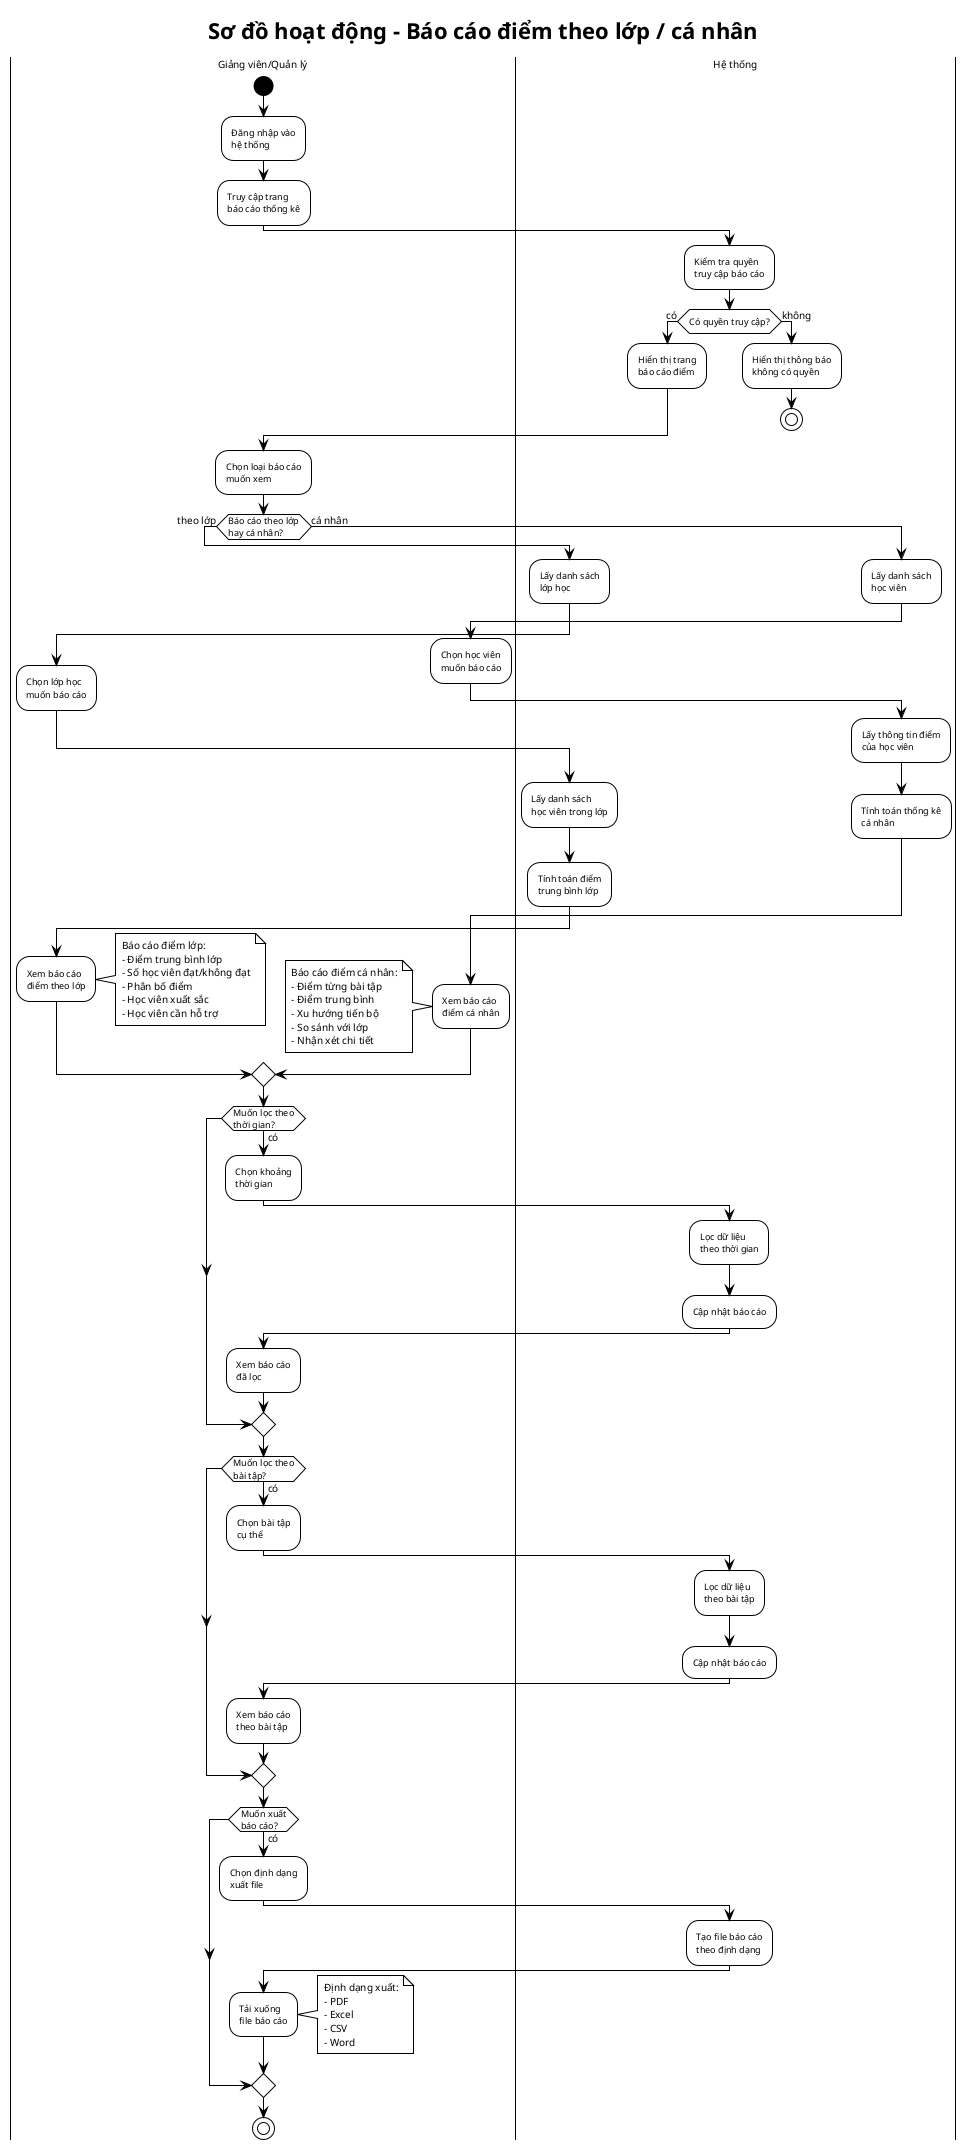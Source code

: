 @startuml
!theme plain
skinparam defaultFontSize 10
skinparam activityFontSize 9
skinparam swimlaneTitleFontSize 10
skinparam maxMessageSize 150
skinparam ranksep 60
skinparam activityStartColor black
skinparam activityEndColor black
skinparam activityEndColorBorder black
skinparam activityBarColor black
skinparam circledCharacterFontColor black

title Sơ đồ hoạt động - Báo cáo điểm theo lớp / cá nhân

|Giảng viên/Quản lý|
start
:Đăng nhập vào\nhệ thống;
:Truy cập trang\nbáo cáo thống kê;

|Hệ thống|
:Kiểm tra quyền\ntruy cập báo cáo;

if (Có quyền truy cập?) then (có)
  :Hiển thị trang\nbáo cáo điểm;
else (không)
  :Hiển thị thông báo\nkhông có quyền;
  stop
endif

|Giảng viên/Quản lý|
:Chọn loại báo cáo\nmuốn xem;

if (Báo cáo theo lớp\nhay cá nhân?) then (theo lớp)
  |Hệ thống|
  :Lấy danh sách\nlớp học;
  -> \n;
  |Giảng viên/Quản lý|
  :Chọn lớp học\nmuốn báo cáo;
  -> \n\n;
  
  |Hệ thống|
  :Lấy danh sách\nhọc viên trong lớp;
  :Tính toán điểm\ntrung bình lớp;
  
  |Giảng viên/Quản lý|
  :Xem báo cáo\nđiểm theo lớp;
  
  note right
    Báo cáo điểm lớp:
    - Điểm trung bình lớp
    - Số học viên đạt/không đạt
    - Phân bố điểm
    - Học viên xuất sắc
    - Học viên cần hỗ trợ
  end note
  
else (cá nhân)
  |Hệ thống|
  :Lấy danh sách\nhọc viên;
  
  |Giảng viên/Quản lý|
  :Chọn học viên\nmuốn báo cáo;
  
  |Hệ thống|
  :Lấy thông tin điểm\ncủa học viên;
  :Tính toán thống kê\ncá nhân;
  
  |Giảng viên/Quản lý|
  -> \n\n\n\n\n\n;
  :Xem báo cáo\nđiểm cá nhân;
  
  note left
    Báo cáo điểm cá nhân:
    - Điểm từng bài tập
    - Điểm trung bình
    - Xu hướng tiến bộ
    - So sánh với lớp
    - Nhận xét chi tiết
  end note
endif

|Giảng viên/Quản lý|
if (Muốn lọc theo\nthời gian?) then (có)
  :Chọn khoảng\nthời gian;
  
  |Hệ thống|
  :Lọc dữ liệu\ntheo thời gian;
  :Cập nhật báo cáo;
  
  |Giảng viên/Quản lý|
  :Xem báo cáo\nđã lọc;
endif

if (Muốn lọc theo\nbài tập?) then (có)
  :Chọn bài tập\ncụ thể;
  
  |Hệ thống|
  :Lọc dữ liệu\ntheo bài tập;
  :Cập nhật báo cáo;
  
  |Giảng viên/Quản lý|
  :Xem báo cáo\ntheo bài tập;
endif

if (Muốn xuất\nbáo cáo?) then (có)
  :Chọn định dạng\nxuất file;
  
  |Hệ thống|
  :Tạo file báo cáo\ntheo định dạng;
  
  |Giảng viên/Quản lý|
  :Tải xuống\nfile báo cáo;
  
  note right
    Định dạng xuất:
    - PDF
    - Excel
    - CSV
    - Word
  end note
endif

stop

@enduml